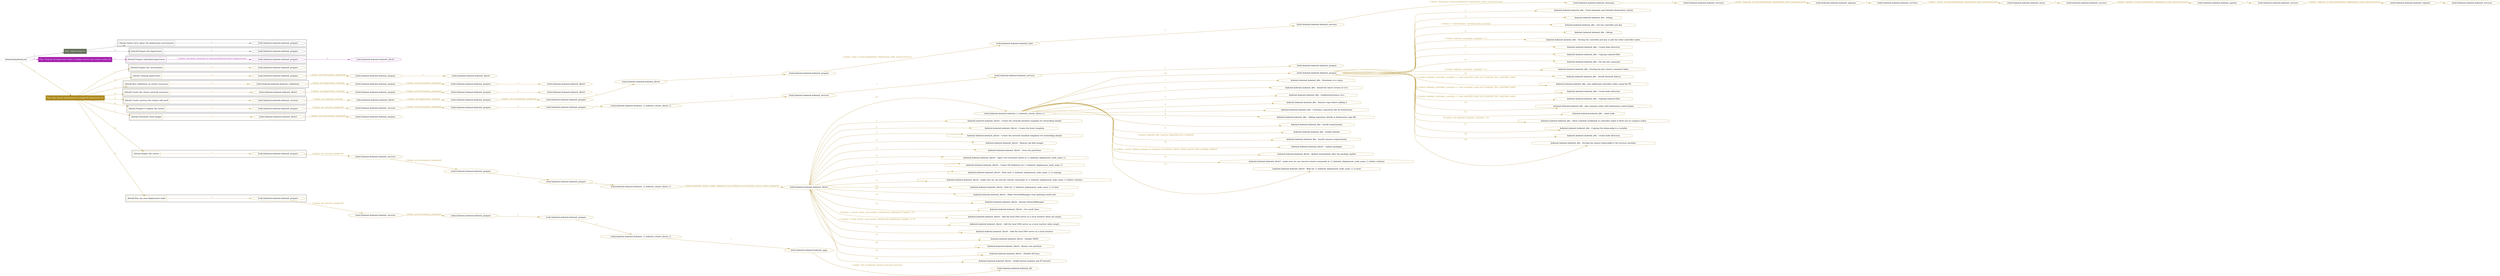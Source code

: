digraph {
	graph [concentrate=true ordering=in rankdir=LR ratio=fill]
	edge [esep=5 sep=10]
	"kubeinit/playbook.yml" [id=root_node style=dotted]
	play_1bf02cec [label="Play: Initial setup (1)" color="#66715b" fontcolor="#ffffff" id=play_1bf02cec shape=box style=filled tooltip=localhost]
	"kubeinit/playbook.yml" -> play_1bf02cec [label="1 " color="#66715b" fontcolor="#66715b" id=edge_bc95f8bb labeltooltip="1 " tooltip="1 "]
	subgraph "kubeinit.kubeinit.kubeinit_prepare" {
		role_f66e0dec [label="[role] kubeinit.kubeinit.kubeinit_prepare" color="#66715b" id=role_f66e0dec tooltip="kubeinit.kubeinit.kubeinit_prepare"]
	}
	subgraph "kubeinit.kubeinit.kubeinit_prepare" {
		role_cd7c2fcb [label="[role] kubeinit.kubeinit.kubeinit_prepare" color="#66715b" id=role_cd7c2fcb tooltip="kubeinit.kubeinit.kubeinit_prepare"]
	}
	subgraph "Play: Initial setup (1)" {
		play_1bf02cec -> block_e4db0cc1 [label=1 color="#66715b" fontcolor="#66715b" id=edge_c48073d1 labeltooltip=1 tooltip=1]
		subgraph cluster_block_e4db0cc1 {
			block_e4db0cc1 [label="[block] Gather facts about the deployment environment" color="#66715b" id=block_e4db0cc1 labeltooltip="Gather facts about the deployment environment" shape=box tooltip="Gather facts about the deployment environment"]
			block_e4db0cc1 -> role_f66e0dec [label="1 " color="#66715b" fontcolor="#66715b" id=edge_8d017083 labeltooltip="1 " tooltip="1 "]
		}
		play_1bf02cec -> block_a820fd70 [label=2 color="#66715b" fontcolor="#66715b" id=edge_40d25332 labeltooltip=2 tooltip=2]
		subgraph cluster_block_a820fd70 {
			block_a820fd70 [label="[block] Prepare the hypervisors" color="#66715b" id=block_a820fd70 labeltooltip="Prepare the hypervisors" shape=box tooltip="Prepare the hypervisors"]
			block_a820fd70 -> role_cd7c2fcb [label="1 " color="#66715b" fontcolor="#66715b" id=edge_92cb1d9e labeltooltip="1 " tooltip="1 "]
		}
	}
	play_3d5fa508 [label="Play: Prepare all hypervisor hosts to deploy service and cluster nodes (0)" color="#a51fad" fontcolor="#ffffff" id=play_3d5fa508 shape=box style=filled tooltip="Play: Prepare all hypervisor hosts to deploy service and cluster nodes (0)"]
	"kubeinit/playbook.yml" -> play_3d5fa508 [label="2 " color="#a51fad" fontcolor="#a51fad" id=edge_e8ed6e99 labeltooltip="2 " tooltip="2 "]
	subgraph "kubeinit.kubeinit.kubeinit_libvirt" {
		role_08258297 [label="[role] kubeinit.kubeinit.kubeinit_libvirt" color="#a51fad" id=role_08258297 tooltip="kubeinit.kubeinit.kubeinit_libvirt"]
	}
	subgraph "kubeinit.kubeinit.kubeinit_prepare" {
		role_39f311c4 [label="[role] kubeinit.kubeinit.kubeinit_prepare" color="#a51fad" id=role_39f311c4 tooltip="kubeinit.kubeinit.kubeinit_prepare"]
		role_39f311c4 -> role_08258297 [label="1 " color="#a51fad" fontcolor="#a51fad" id=edge_8a2c52a0 labeltooltip="1 " tooltip="1 "]
	}
	subgraph "Play: Prepare all hypervisor hosts to deploy service and cluster nodes (0)" {
		play_3d5fa508 -> block_720e4447 [label=1 color="#a51fad" fontcolor="#a51fad" id=edge_0b8080f7 labeltooltip=1 tooltip=1]
		subgraph cluster_block_720e4447 {
			block_720e4447 [label="[block] Prepare individual hypervisors" color="#a51fad" id=block_720e4447 labeltooltip="Prepare individual hypervisors" shape=box tooltip="Prepare individual hypervisors"]
			block_720e4447 -> role_39f311c4 [label="1 [when: inventory_hostname in hostvars['kubeinit-facts'].hypervisors]" color="#a51fad" fontcolor="#a51fad" id=edge_8666fb9a labeltooltip="1 [when: inventory_hostname in hostvars['kubeinit-facts'].hypervisors]" tooltip="1 [when: inventory_hostname in hostvars['kubeinit-facts'].hypervisors]"]
		}
	}
	play_38991326 [label="Play: Run cluster deployment on prepared hypervisors (1)" color="#ae8a1e" fontcolor="#ffffff" id=play_38991326 shape=box style=filled tooltip=localhost]
	"kubeinit/playbook.yml" -> play_38991326 [label="3 " color="#ae8a1e" fontcolor="#ae8a1e" id=edge_adad42cb labeltooltip="3 " tooltip="3 "]
	subgraph "kubeinit.kubeinit.kubeinit_prepare" {
		role_bb6fc00e [label="[role] kubeinit.kubeinit.kubeinit_prepare" color="#ae8a1e" id=role_bb6fc00e tooltip="kubeinit.kubeinit.kubeinit_prepare"]
	}
	subgraph "kubeinit.kubeinit.kubeinit_libvirt" {
		role_d7496053 [label="[role] kubeinit.kubeinit.kubeinit_libvirt" color="#ae8a1e" id=role_d7496053 tooltip="kubeinit.kubeinit.kubeinit_libvirt"]
	}
	subgraph "kubeinit.kubeinit.kubeinit_prepare" {
		role_b1862407 [label="[role] kubeinit.kubeinit.kubeinit_prepare" color="#ae8a1e" id=role_b1862407 tooltip="kubeinit.kubeinit.kubeinit_prepare"]
		role_b1862407 -> role_d7496053 [label="1 " color="#ae8a1e" fontcolor="#ae8a1e" id=edge_0cefb742 labeltooltip="1 " tooltip="1 "]
	}
	subgraph "kubeinit.kubeinit.kubeinit_prepare" {
		role_82a0aff6 [label="[role] kubeinit.kubeinit.kubeinit_prepare" color="#ae8a1e" id=role_82a0aff6 tooltip="kubeinit.kubeinit.kubeinit_prepare"]
		role_82a0aff6 -> role_b1862407 [label="1 [when: not environment_prepared]" color="#ae8a1e" fontcolor="#ae8a1e" id=edge_750b63e0 labeltooltip="1 [when: not environment_prepared]" tooltip="1 [when: not environment_prepared]"]
	}
	subgraph "kubeinit.kubeinit.kubeinit_libvirt" {
		role_9f1d3049 [label="[role] kubeinit.kubeinit.kubeinit_libvirt" color="#ae8a1e" id=role_9f1d3049 tooltip="kubeinit.kubeinit.kubeinit_libvirt"]
	}
	subgraph "kubeinit.kubeinit.kubeinit_prepare" {
		role_08de8a2e [label="[role] kubeinit.kubeinit.kubeinit_prepare" color="#ae8a1e" id=role_08de8a2e tooltip="kubeinit.kubeinit.kubeinit_prepare"]
		role_08de8a2e -> role_9f1d3049 [label="1 " color="#ae8a1e" fontcolor="#ae8a1e" id=edge_ac54865d labeltooltip="1 " tooltip="1 "]
	}
	subgraph "kubeinit.kubeinit.kubeinit_prepare" {
		role_f0162cac [label="[role] kubeinit.kubeinit.kubeinit_prepare" color="#ae8a1e" id=role_f0162cac tooltip="kubeinit.kubeinit.kubeinit_prepare"]
		role_f0162cac -> role_08de8a2e [label="1 [when: not environment_prepared]" color="#ae8a1e" fontcolor="#ae8a1e" id=edge_1070740a labeltooltip="1 [when: not environment_prepared]" tooltip="1 [when: not environment_prepared]"]
	}
	subgraph "kubeinit.kubeinit.kubeinit_validations" {
		role_0cfdf060 [label="[role] kubeinit.kubeinit.kubeinit_validations" color="#ae8a1e" id=role_0cfdf060 tooltip="kubeinit.kubeinit.kubeinit_validations"]
		role_0cfdf060 -> role_f0162cac [label="1 [when: not hypervisors_cleaned]" color="#ae8a1e" fontcolor="#ae8a1e" id=edge_5761b610 labeltooltip="1 [when: not hypervisors_cleaned]" tooltip="1 [when: not hypervisors_cleaned]"]
	}
	subgraph "kubeinit.kubeinit.kubeinit_libvirt" {
		role_a9cf4b81 [label="[role] kubeinit.kubeinit.kubeinit_libvirt" color="#ae8a1e" id=role_a9cf4b81 tooltip="kubeinit.kubeinit.kubeinit_libvirt"]
	}
	subgraph "kubeinit.kubeinit.kubeinit_prepare" {
		role_04c41736 [label="[role] kubeinit.kubeinit.kubeinit_prepare" color="#ae8a1e" id=role_04c41736 tooltip="kubeinit.kubeinit.kubeinit_prepare"]
		role_04c41736 -> role_a9cf4b81 [label="1 " color="#ae8a1e" fontcolor="#ae8a1e" id=edge_c27c3557 labeltooltip="1 " tooltip="1 "]
	}
	subgraph "kubeinit.kubeinit.kubeinit_prepare" {
		role_337a3d76 [label="[role] kubeinit.kubeinit.kubeinit_prepare" color="#ae8a1e" id=role_337a3d76 tooltip="kubeinit.kubeinit.kubeinit_prepare"]
		role_337a3d76 -> role_04c41736 [label="1 [when: not environment_prepared]" color="#ae8a1e" fontcolor="#ae8a1e" id=edge_70d78d67 labeltooltip="1 [when: not environment_prepared]" tooltip="1 [when: not environment_prepared]"]
	}
	subgraph "kubeinit.kubeinit.kubeinit_libvirt" {
		role_11e5838d [label="[role] kubeinit.kubeinit.kubeinit_libvirt" color="#ae8a1e" id=role_11e5838d tooltip="kubeinit.kubeinit.kubeinit_libvirt"]
		role_11e5838d -> role_337a3d76 [label="1 [when: not hypervisors_cleaned]" color="#ae8a1e" fontcolor="#ae8a1e" id=edge_d77506db labeltooltip="1 [when: not hypervisors_cleaned]" tooltip="1 [when: not hypervisors_cleaned]"]
	}
	subgraph "kubeinit.kubeinit.kubeinit_services" {
		role_d7323729 [label="[role] kubeinit.kubeinit.kubeinit_services" color="#ae8a1e" id=role_d7323729 tooltip="kubeinit.kubeinit.kubeinit_services"]
	}
	subgraph "kubeinit.kubeinit.kubeinit_registry" {
		role_c00833aa [label="[role] kubeinit.kubeinit.kubeinit_registry" color="#ae8a1e" id=role_c00833aa tooltip="kubeinit.kubeinit.kubeinit_registry"]
		role_c00833aa -> role_d7323729 [label="1 " color="#ae8a1e" fontcolor="#ae8a1e" id=edge_88b67a07 labeltooltip="1 " tooltip="1 "]
	}
	subgraph "kubeinit.kubeinit.kubeinit_services" {
		role_e7d940ef [label="[role] kubeinit.kubeinit.kubeinit_services" color="#ae8a1e" id=role_e7d940ef tooltip="kubeinit.kubeinit.kubeinit_services"]
		role_e7d940ef -> role_c00833aa [label="1 [when: 'registry' in hostvars[kubeinit_deployment_node_name].services]" color="#ae8a1e" fontcolor="#ae8a1e" id=edge_532016c1 labeltooltip="1 [when: 'registry' in hostvars[kubeinit_deployment_node_name].services]" tooltip="1 [when: 'registry' in hostvars[kubeinit_deployment_node_name].services]"]
	}
	subgraph "kubeinit.kubeinit.kubeinit_apache" {
		role_00d7978a [label="[role] kubeinit.kubeinit.kubeinit_apache" color="#ae8a1e" id=role_00d7978a tooltip="kubeinit.kubeinit.kubeinit_apache"]
		role_00d7978a -> role_e7d940ef [label="1 " color="#ae8a1e" fontcolor="#ae8a1e" id=edge_7ad0acff labeltooltip="1 " tooltip="1 "]
	}
	subgraph "kubeinit.kubeinit.kubeinit_services" {
		role_a43d258b [label="[role] kubeinit.kubeinit.kubeinit_services" color="#ae8a1e" id=role_a43d258b tooltip="kubeinit.kubeinit.kubeinit_services"]
		role_a43d258b -> role_00d7978a [label="1 [when: 'apache' in hostvars[kubeinit_deployment_node_name].services]" color="#ae8a1e" fontcolor="#ae8a1e" id=edge_02f5e945 labeltooltip="1 [when: 'apache' in hostvars[kubeinit_deployment_node_name].services]" tooltip="1 [when: 'apache' in hostvars[kubeinit_deployment_node_name].services]"]
	}
	subgraph "kubeinit.kubeinit.kubeinit_nexus" {
		role_87882813 [label="[role] kubeinit.kubeinit.kubeinit_nexus" color="#ae8a1e" id=role_87882813 tooltip="kubeinit.kubeinit.kubeinit_nexus"]
		role_87882813 -> role_a43d258b [label="1 " color="#ae8a1e" fontcolor="#ae8a1e" id=edge_c6278232 labeltooltip="1 " tooltip="1 "]
	}
	subgraph "kubeinit.kubeinit.kubeinit_services" {
		role_3f5271a5 [label="[role] kubeinit.kubeinit.kubeinit_services" color="#ae8a1e" id=role_3f5271a5 tooltip="kubeinit.kubeinit.kubeinit_services"]
		role_3f5271a5 -> role_87882813 [label="1 [when: 'nexus' in hostvars[kubeinit_deployment_node_name].services]" color="#ae8a1e" fontcolor="#ae8a1e" id=edge_1a62b1c6 labeltooltip="1 [when: 'nexus' in hostvars[kubeinit_deployment_node_name].services]" tooltip="1 [when: 'nexus' in hostvars[kubeinit_deployment_node_name].services]"]
	}
	subgraph "kubeinit.kubeinit.kubeinit_haproxy" {
		role_64a39165 [label="[role] kubeinit.kubeinit.kubeinit_haproxy" color="#ae8a1e" id=role_64a39165 tooltip="kubeinit.kubeinit.kubeinit_haproxy"]
		role_64a39165 -> role_3f5271a5 [label="1 " color="#ae8a1e" fontcolor="#ae8a1e" id=edge_f30ef61f labeltooltip="1 " tooltip="1 "]
	}
	subgraph "kubeinit.kubeinit.kubeinit_services" {
		role_d4753961 [label="[role] kubeinit.kubeinit.kubeinit_services" color="#ae8a1e" id=role_d4753961 tooltip="kubeinit.kubeinit.kubeinit_services"]
		role_d4753961 -> role_64a39165 [label="1 [when: 'haproxy' in hostvars[kubeinit_deployment_node_name].services]" color="#ae8a1e" fontcolor="#ae8a1e" id=edge_49399768 labeltooltip="1 [when: 'haproxy' in hostvars[kubeinit_deployment_node_name].services]" tooltip="1 [when: 'haproxy' in hostvars[kubeinit_deployment_node_name].services]"]
	}
	subgraph "kubeinit.kubeinit.kubeinit_dnsmasq" {
		role_16181d90 [label="[role] kubeinit.kubeinit.kubeinit_dnsmasq" color="#ae8a1e" id=role_16181d90 tooltip="kubeinit.kubeinit.kubeinit_dnsmasq"]
		role_16181d90 -> role_d4753961 [label="1 " color="#ae8a1e" fontcolor="#ae8a1e" id=edge_dbd00126 labeltooltip="1 " tooltip="1 "]
	}
	subgraph "kubeinit.kubeinit.kubeinit_services" {
		role_0dd00766 [label="[role] kubeinit.kubeinit.kubeinit_services" color="#ae8a1e" id=role_0dd00766 tooltip="kubeinit.kubeinit.kubeinit_services"]
		role_0dd00766 -> role_16181d90 [label="1 [when: 'dnsmasq' in hostvars[kubeinit_deployment_node_name].services]" color="#ae8a1e" fontcolor="#ae8a1e" id=edge_b10418cc labeltooltip="1 [when: 'dnsmasq' in hostvars[kubeinit_deployment_node_name].services]" tooltip="1 [when: 'dnsmasq' in hostvars[kubeinit_deployment_node_name].services]"]
	}
	subgraph "kubeinit.kubeinit.kubeinit_bind" {
		role_f0d6fdd1 [label="[role] kubeinit.kubeinit.kubeinit_bind" color="#ae8a1e" id=role_f0d6fdd1 tooltip="kubeinit.kubeinit.kubeinit_bind"]
		role_f0d6fdd1 -> role_0dd00766 [label="1 " color="#ae8a1e" fontcolor="#ae8a1e" id=edge_ec510c41 labeltooltip="1 " tooltip="1 "]
	}
	subgraph "kubeinit.kubeinit.kubeinit_prepare" {
		role_fec25620 [label="[role] kubeinit.kubeinit.kubeinit_prepare" color="#ae8a1e" id=role_fec25620 tooltip="kubeinit.kubeinit.kubeinit_prepare"]
		role_fec25620 -> role_f0d6fdd1 [label="1 [when: 'bind' in hostvars[kubeinit_deployment_node_name].services]" color="#ae8a1e" fontcolor="#ae8a1e" id=edge_02b3a943 labeltooltip="1 [when: 'bind' in hostvars[kubeinit_deployment_node_name].services]" tooltip="1 [when: 'bind' in hostvars[kubeinit_deployment_node_name].services]"]
	}
	subgraph "kubeinit.kubeinit.kubeinit_libvirt" {
		role_a30bae43 [label="[role] kubeinit.kubeinit.kubeinit_libvirt" color="#ae8a1e" id=role_a30bae43 tooltip="kubeinit.kubeinit.kubeinit_libvirt"]
		role_a30bae43 -> role_fec25620 [label="1 " color="#ae8a1e" fontcolor="#ae8a1e" id=edge_cd5c9ab0 labeltooltip="1 " tooltip="1 "]
	}
	subgraph "kubeinit.kubeinit.kubeinit_prepare" {
		role_670aa511 [label="[role] kubeinit.kubeinit.kubeinit_prepare" color="#ae8a1e" id=role_670aa511 tooltip="kubeinit.kubeinit.kubeinit_prepare"]
		role_670aa511 -> role_a30bae43 [label="1 " color="#ae8a1e" fontcolor="#ae8a1e" id=edge_ff8b1ab6 labeltooltip="1 " tooltip="1 "]
	}
	subgraph "kubeinit.kubeinit.kubeinit_prepare" {
		role_65b83379 [label="[role] kubeinit.kubeinit.kubeinit_prepare" color="#ae8a1e" id=role_65b83379 tooltip="kubeinit.kubeinit.kubeinit_prepare"]
		role_65b83379 -> role_670aa511 [label="1 [when: not environment_prepared]" color="#ae8a1e" fontcolor="#ae8a1e" id=edge_d8579def labeltooltip="1 [when: not environment_prepared]" tooltip="1 [when: not environment_prepared]"]
	}
	subgraph "kubeinit.kubeinit.kubeinit_libvirt" {
		role_62edc16d [label="[role] kubeinit.kubeinit.kubeinit_libvirt" color="#ae8a1e" id=role_62edc16d tooltip="kubeinit.kubeinit.kubeinit_libvirt"]
		role_62edc16d -> role_65b83379 [label="1 [when: not hypervisors_cleaned]" color="#ae8a1e" fontcolor="#ae8a1e" id=edge_a053c63d labeltooltip="1 [when: not hypervisors_cleaned]" tooltip="1 [when: not hypervisors_cleaned]"]
	}
	subgraph "kubeinit.kubeinit.kubeinit_services" {
		role_8e4195ab [label="[role] kubeinit.kubeinit.kubeinit_services" color="#ae8a1e" id=role_8e4195ab tooltip="kubeinit.kubeinit.kubeinit_services"]
		role_8e4195ab -> role_62edc16d [label="1 [when: not network_created]" color="#ae8a1e" fontcolor="#ae8a1e" id=edge_ad03c95f labeltooltip="1 [when: not network_created]" tooltip="1 [when: not network_created]"]
	}
	subgraph "kubeinit.kubeinit.kubeinit_prepare" {
		role_2984991e [label="[role] kubeinit.kubeinit.kubeinit_prepare" color="#ae8a1e" id=role_2984991e tooltip="kubeinit.kubeinit.kubeinit_prepare"]
	}
	subgraph "kubeinit.kubeinit.kubeinit_services" {
		role_f943877f [label="[role] kubeinit.kubeinit.kubeinit_services" color="#ae8a1e" id=role_f943877f tooltip="kubeinit.kubeinit.kubeinit_services"]
		role_f943877f -> role_2984991e [label="1 " color="#ae8a1e" fontcolor="#ae8a1e" id=edge_f0585160 labeltooltip="1 " tooltip="1 "]
	}
	subgraph "kubeinit.kubeinit.kubeinit_services" {
		role_adeec776 [label="[role] kubeinit.kubeinit.kubeinit_services" color="#ae8a1e" id=role_adeec776 tooltip="kubeinit.kubeinit.kubeinit_services"]
		role_adeec776 -> role_f943877f [label="1 " color="#ae8a1e" fontcolor="#ae8a1e" id=edge_4c7c9c43 labeltooltip="1 " tooltip="1 "]
	}
	subgraph "kubeinit.kubeinit.kubeinit_{{ kubeinit_cluster_distro }}" {
		role_1a9d6f3f [label="[role] kubeinit.kubeinit.kubeinit_{{ kubeinit_cluster_distro }}" color="#ae8a1e" id=role_1a9d6f3f tooltip="kubeinit.kubeinit.kubeinit_{{ kubeinit_cluster_distro }}"]
		role_1a9d6f3f -> role_adeec776 [label="1 " color="#ae8a1e" fontcolor="#ae8a1e" id=edge_ce2c7add labeltooltip="1 " tooltip="1 "]
	}
	subgraph "kubeinit.kubeinit.kubeinit_prepare" {
		role_b35fd1c9 [label="[role] kubeinit.kubeinit.kubeinit_prepare" color="#ae8a1e" id=role_b35fd1c9 tooltip="kubeinit.kubeinit.kubeinit_prepare"]
		role_b35fd1c9 -> role_1a9d6f3f [label="1 " color="#ae8a1e" fontcolor="#ae8a1e" id=edge_6402ebb7 labeltooltip="1 " tooltip="1 "]
	}
	subgraph "kubeinit.kubeinit.kubeinit_prepare" {
		role_f185f461 [label="[role] kubeinit.kubeinit.kubeinit_prepare" color="#ae8a1e" id=role_f185f461 tooltip="kubeinit.kubeinit.kubeinit_prepare"]
		role_f185f461 -> role_b35fd1c9 [label="1 " color="#ae8a1e" fontcolor="#ae8a1e" id=edge_bc846b59 labeltooltip="1 " tooltip="1 "]
	}
	subgraph "kubeinit.kubeinit.kubeinit_services" {
		role_c0eb9326 [label="[role] kubeinit.kubeinit.kubeinit_services" color="#ae8a1e" id=role_c0eb9326 tooltip="kubeinit.kubeinit.kubeinit_services"]
		role_c0eb9326 -> role_f185f461 [label="1 [when: not environment_prepared]" color="#ae8a1e" fontcolor="#ae8a1e" id=edge_c847c240 labeltooltip="1 [when: not environment_prepared]" tooltip="1 [when: not environment_prepared]"]
	}
	subgraph "kubeinit.kubeinit.kubeinit_prepare" {
		role_ed17e459 [label="[role] kubeinit.kubeinit.kubeinit_prepare" color="#ae8a1e" id=role_ed17e459 tooltip="kubeinit.kubeinit.kubeinit_prepare"]
		role_ed17e459 -> role_c0eb9326 [label="1 [when: not services_prepared]" color="#ae8a1e" fontcolor="#ae8a1e" id=edge_1e261032 labeltooltip="1 [when: not services_prepared]" tooltip="1 [when: not services_prepared]"]
	}
	subgraph "kubeinit.kubeinit.kubeinit_prepare" {
		role_3d95b844 [label="[role] kubeinit.kubeinit.kubeinit_prepare" color="#ae8a1e" id=role_3d95b844 tooltip="kubeinit.kubeinit.kubeinit_prepare"]
	}
	subgraph "kubeinit.kubeinit.kubeinit_libvirt" {
		role_bc558ea0 [label="[role] kubeinit.kubeinit.kubeinit_libvirt" color="#ae8a1e" id=role_bc558ea0 tooltip="kubeinit.kubeinit.kubeinit_libvirt"]
		role_bc558ea0 -> role_3d95b844 [label="1 [when: not environment_prepared]" color="#ae8a1e" fontcolor="#ae8a1e" id=edge_45565ef3 labeltooltip="1 [when: not environment_prepared]" tooltip="1 [when: not environment_prepared]"]
	}
	subgraph "kubeinit.kubeinit.kubeinit_prepare" {
		role_d5907b37 [label="[role] kubeinit.kubeinit.kubeinit_prepare" color="#ae8a1e" id=role_d5907b37 tooltip="kubeinit.kubeinit.kubeinit_prepare"]
		task_1b0b5ee9 [label="kubeinit.kubeinit.kubeinit_k8s : Clean kubeadm and initialize Kubernetes cluster" color="#ae8a1e" id=task_1b0b5ee9 shape=octagon tooltip="kubeinit.kubeinit.kubeinit_k8s : Clean kubeadm and initialize Kubernetes cluster"]
		role_d5907b37 -> task_1b0b5ee9 [label="1 " color="#ae8a1e" fontcolor="#ae8a1e" id=edge_910f0bb5 labeltooltip="1 " tooltip="1 "]
		task_730b61b4 [label="kubeinit.kubeinit.kubeinit_k8s : Debug" color="#ae8a1e" id=task_730b61b4 shape=octagon tooltip="kubeinit.kubeinit.kubeinit_k8s : Debug"]
		role_d5907b37 -> task_730b61b4 [label="2 " color="#ae8a1e" fontcolor="#ae8a1e" id=edge_dd28f029 labeltooltip="2 " tooltip="2 "]
		task_a52c142f [label="kubeinit.kubeinit.kubeinit_k8s : Get the controller join key" color="#ae8a1e" id=task_a52c142f shape=octagon tooltip="kubeinit.kubeinit.kubeinit_k8s : Get the controller join key"]
		role_d5907b37 -> task_a52c142f [label="3 [when: ('--control-plane --certificate-key' in item)]" color="#ae8a1e" fontcolor="#ae8a1e" id=edge_6e99636a labeltooltip="3 [when: ('--control-plane --certificate-key' in item)]" tooltip="3 [when: ('--control-plane --certificate-key' in item)]"]
		task_efb9be94 [label="kubeinit.kubeinit.kubeinit_k8s : Debug" color="#ae8a1e" id=task_efb9be94 shape=octagon tooltip="kubeinit.kubeinit.kubeinit_k8s : Debug"]
		role_d5907b37 -> task_efb9be94 [label="4 " color="#ae8a1e" fontcolor="#ae8a1e" id=edge_70806bc8 labeltooltip="4 " tooltip="4 "]
		task_e7c44ce6 [label="kubeinit.kubeinit.kubeinit_k8s : Storing the controller join key to add the other controller nodes." color="#ae8a1e" id=task_e7c44ce6 shape=octagon tooltip="kubeinit.kubeinit.kubeinit_k8s : Storing the controller join key to add the other controller nodes."]
		role_d5907b37 -> task_e7c44ce6 [label="5 [when: kubeinit_controller_count|int > 1]" color="#ae8a1e" fontcolor="#ae8a1e" id=edge_5dba01e9 labeltooltip="5 [when: kubeinit_controller_count|int > 1]" tooltip="5 [when: kubeinit_controller_count|int > 1]"]
		task_bfac67e2 [label="kubeinit.kubeinit.kubeinit_k8s : Create kube directory" color="#ae8a1e" id=task_bfac67e2 shape=octagon tooltip="kubeinit.kubeinit.kubeinit_k8s : Create kube directory"]
		role_d5907b37 -> task_bfac67e2 [label="6 " color="#ae8a1e" fontcolor="#ae8a1e" id=edge_32b6b8f4 labeltooltip="6 " tooltip="6 "]
		task_2da7b87d [label="kubeinit.kubeinit.kubeinit_k8s : Copying required files" color="#ae8a1e" id=task_2da7b87d shape=octagon tooltip="kubeinit.kubeinit.kubeinit_k8s : Copying required files"]
		role_d5907b37 -> task_2da7b87d [label="7 " color="#ae8a1e" fontcolor="#ae8a1e" id=edge_4554ad60 labeltooltip="7 " tooltip="7 "]
		task_b43dc23a [label="kubeinit.kubeinit.kubeinit_k8s : Get the join command" color="#ae8a1e" id=task_b43dc23a shape=octagon tooltip="kubeinit.kubeinit.kubeinit_k8s : Get the join command"]
		role_d5907b37 -> task_b43dc23a [label="8 " color="#ae8a1e" fontcolor="#ae8a1e" id=edge_d717ba41 labeltooltip="8 " tooltip="8 "]
		task_adfb4a5c [label="kubeinit.kubeinit.kubeinit_k8s : Storing the join cluster command token." color="#ae8a1e" id=task_adfb4a5c shape=octagon tooltip="kubeinit.kubeinit.kubeinit_k8s : Storing the join cluster command token."]
		role_d5907b37 -> task_adfb4a5c [label="9 [when: kubeinit_controller_count|int > 1]" color="#ae8a1e" fontcolor="#ae8a1e" id=edge_121b1bd2 labeltooltip="9 [when: kubeinit_controller_count|int > 1]" tooltip="9 [when: kubeinit_controller_count|int > 1]"]
		task_74c7ca7a [label="kubeinit.kubeinit.kubeinit_k8s : Install Network Add-on" color="#ae8a1e" id=task_74c7ca7a shape=octagon tooltip="kubeinit.kubeinit.kubeinit_k8s : Install Network Add-on"]
		role_d5907b37 -> task_74c7ca7a [label="10 " color="#ae8a1e" fontcolor="#ae8a1e" id=edge_a2a5b26a labeltooltip="10 " tooltip="10 "]
		task_b27bf9cb [label="kubeinit.kubeinit.kubeinit_k8s : Join additional controller nodes using the PK" color="#ae8a1e" id=task_b27bf9cb shape=octagon tooltip="kubeinit.kubeinit.kubeinit_k8s : Join additional controller nodes using the PK"]
		role_d5907b37 -> task_b27bf9cb [label="11 [when: kubeinit_controller_count|int > 1 and controller_node not in kubeinit_first_controller_node]" color="#ae8a1e" fontcolor="#ae8a1e" id=edge_21d5e7b6 labeltooltip="11 [when: kubeinit_controller_count|int > 1 and controller_node not in kubeinit_first_controller_node]" tooltip="11 [when: kubeinit_controller_count|int > 1 and controller_node not in kubeinit_first_controller_node]"]
		task_55a1b918 [label="kubeinit.kubeinit.kubeinit_k8s : Create kube directory" color="#ae8a1e" id=task_55a1b918 shape=octagon tooltip="kubeinit.kubeinit.kubeinit_k8s : Create kube directory"]
		role_d5907b37 -> task_55a1b918 [label="12 [when: kubeinit_controller_count|int > 1 and controller_node not in kubeinit_first_controller_node]" color="#ae8a1e" fontcolor="#ae8a1e" id=edge_fb3aae70 labeltooltip="12 [when: kubeinit_controller_count|int > 1 and controller_node not in kubeinit_first_controller_node]" tooltip="12 [when: kubeinit_controller_count|int > 1 and controller_node not in kubeinit_first_controller_node]"]
		task_3522174a [label="kubeinit.kubeinit.kubeinit_k8s : Copying required files" color="#ae8a1e" id=task_3522174a shape=octagon tooltip="kubeinit.kubeinit.kubeinit_k8s : Copying required files"]
		role_d5907b37 -> task_3522174a [label="13 [when: kubeinit_controller_count|int > 1 and controller_node not in kubeinit_first_controller_node]" color="#ae8a1e" fontcolor="#ae8a1e" id=edge_0b488540 labeltooltip="13 [when: kubeinit_controller_count|int > 1 and controller_node not in kubeinit_first_controller_node]" tooltip="13 [when: kubeinit_controller_count|int > 1 and controller_node not in kubeinit_first_controller_node]"]
		task_446361de [label="kubeinit.kubeinit.kubeinit_k8s : Join compute nodes with kubernetes control plane" color="#ae8a1e" id=task_446361de shape=octagon tooltip="kubeinit.kubeinit.kubeinit_k8s : Join compute nodes with kubernetes control plane"]
		role_d5907b37 -> task_446361de [label="14 " color="#ae8a1e" fontcolor="#ae8a1e" id=edge_1b098ca8 labeltooltip="14 " tooltip="14 "]
		task_fd1c06af [label="kubeinit.kubeinit.kubeinit_k8s : Label node" color="#ae8a1e" id=task_fd1c06af shape=octagon tooltip="kubeinit.kubeinit.kubeinit_k8s : Label node"]
		role_d5907b37 -> task_fd1c06af [label="15 " color="#ae8a1e" fontcolor="#ae8a1e" id=edge_ef82cd7f labeltooltip="15 " tooltip="15 "]
		task_704ad6cb [label="kubeinit.kubeinit.kubeinit_k8s : Allow schedule workloads in controller nodes if there are no compute nodes" color="#ae8a1e" id=task_704ad6cb shape=octagon tooltip="kubeinit.kubeinit.kubeinit_k8s : Allow schedule workloads in controller nodes if there are no compute nodes"]
		role_d5907b37 -> task_704ad6cb [label="16 [when: not kubeinit_compute_count|int > 0]" color="#ae8a1e" fontcolor="#ae8a1e" id=edge_51b45903 labeltooltip="16 [when: not kubeinit_compute_count|int > 0]" tooltip="16 [when: not kubeinit_compute_count|int > 0]"]
		task_d6d8b5e3 [label="kubeinit.kubeinit.kubeinit_k8s : Copying the kubeconfig to a variable" color="#ae8a1e" id=task_d6d8b5e3 shape=octagon tooltip="kubeinit.kubeinit.kubeinit_k8s : Copying the kubeconfig to a variable"]
		role_d5907b37 -> task_d6d8b5e3 [label="17 " color="#ae8a1e" fontcolor="#ae8a1e" id=edge_b8b3393c labeltooltip="17 " tooltip="17 "]
		task_f8e98960 [label="kubeinit.kubeinit.kubeinit_k8s : Create kube directory" color="#ae8a1e" id=task_f8e98960 shape=octagon tooltip="kubeinit.kubeinit.kubeinit_k8s : Create kube directory"]
		role_d5907b37 -> task_f8e98960 [label="18 " color="#ae8a1e" fontcolor="#ae8a1e" id=edge_8cfcdb43 labeltooltip="18 " tooltip="18 "]
		task_f5729f11 [label="kubeinit.kubeinit.kubeinit_k8s : Storing the master kubeconfig to the services machine." color="#ae8a1e" id=task_f5729f11 shape=octagon tooltip="kubeinit.kubeinit.kubeinit_k8s : Storing the master kubeconfig to the services machine."]
		role_d5907b37 -> task_f5729f11 [label="19 " color="#ae8a1e" fontcolor="#ae8a1e" id=edge_4e4f1c72 labeltooltip="19 " tooltip="19 "]
	}
	subgraph "kubeinit.kubeinit.kubeinit_{{ kubeinit_cluster_distro }}" {
		role_116d5644 [label="[role] kubeinit.kubeinit.kubeinit_{{ kubeinit_cluster_distro }}" color="#ae8a1e" id=role_116d5644 tooltip="kubeinit.kubeinit.kubeinit_{{ kubeinit_cluster_distro }}"]
		task_cf440b18 [label="kubeinit.kubeinit.kubeinit_k8s : Download cri-o repos" color="#ae8a1e" id=task_cf440b18 shape=octagon tooltip="kubeinit.kubeinit.kubeinit_k8s : Download cri-o repos"]
		role_116d5644 -> task_cf440b18 [label="1 " color="#ae8a1e" fontcolor="#ae8a1e" id=edge_94e25ce5 labeltooltip="1 " tooltip="1 "]
		task_60a62340 [label="kubeinit.kubeinit.kubeinit_k8s : Install the latest version of cri-o" color="#ae8a1e" id=task_60a62340 shape=octagon tooltip="kubeinit.kubeinit.kubeinit_k8s : Install the latest version of cri-o"]
		role_116d5644 -> task_60a62340 [label="2 " color="#ae8a1e" fontcolor="#ae8a1e" id=edge_12a4f8c7 labeltooltip="2 " tooltip="2 "]
		task_a55d9425 [label="kubeinit.kubeinit.kubeinit_k8s : Enable/start/status cri-o" color="#ae8a1e" id=task_a55d9425 shape=octagon tooltip="kubeinit.kubeinit.kubeinit_k8s : Enable/start/status cri-o"]
		role_116d5644 -> task_a55d9425 [label="3 " color="#ae8a1e" fontcolor="#ae8a1e" id=edge_975a64ee labeltooltip="3 " tooltip="3 "]
		task_8f256f4a [label="kubeinit.kubeinit.kubeinit_k8s : Remove repo before adding it" color="#ae8a1e" id=task_8f256f4a shape=octagon tooltip="kubeinit.kubeinit.kubeinit_k8s : Remove repo before adding it"]
		role_116d5644 -> task_8f256f4a [label="4 " color="#ae8a1e" fontcolor="#ae8a1e" id=edge_907b9386 labeltooltip="4 " tooltip="4 "]
		task_62478219 [label="kubeinit.kubeinit.kubeinit_k8s : Creating a repository file for Kubernetes" color="#ae8a1e" id=task_62478219 shape=octagon tooltip="kubeinit.kubeinit.kubeinit_k8s : Creating a repository file for Kubernetes"]
		role_116d5644 -> task_62478219 [label="5 " color="#ae8a1e" fontcolor="#ae8a1e" id=edge_58493d8f labeltooltip="5 " tooltip="5 "]
		task_da160911 [label="kubeinit.kubeinit.kubeinit_k8s : Adding repository details in Kubernetes repo file." color="#ae8a1e" id=task_da160911 shape=octagon tooltip="kubeinit.kubeinit.kubeinit_k8s : Adding repository details in Kubernetes repo file."]
		role_116d5644 -> task_da160911 [label="6 " color="#ae8a1e" fontcolor="#ae8a1e" id=edge_853b269d labeltooltip="6 " tooltip="6 "]
		task_7b371e7f [label="kubeinit.kubeinit.kubeinit_k8s : Install requirements" color="#ae8a1e" id=task_7b371e7f shape=octagon tooltip="kubeinit.kubeinit.kubeinit_k8s : Install requirements"]
		role_116d5644 -> task_7b371e7f [label="7 " color="#ae8a1e" fontcolor="#ae8a1e" id=edge_4f7d61d5 labeltooltip="7 " tooltip="7 "]
		task_4e0fce24 [label="kubeinit.kubeinit.kubeinit_k8s : Enable kubelet" color="#ae8a1e" id=task_4e0fce24 shape=octagon tooltip="kubeinit.kubeinit.kubeinit_k8s : Enable kubelet"]
		role_116d5644 -> task_4e0fce24 [label="8 " color="#ae8a1e" fontcolor="#ae8a1e" id=edge_27067c88 labeltooltip="8 " tooltip="8 "]
		task_c3c56a0a [label="kubeinit.kubeinit.kubeinit_k8s : Install common requirements" color="#ae8a1e" id=task_c3c56a0a shape=octagon tooltip="kubeinit.kubeinit.kubeinit_k8s : Install common requirements"]
		role_116d5644 -> task_c3c56a0a [label="9 [when: kubeinit_k8s_common_dependencies is defined]" color="#ae8a1e" fontcolor="#ae8a1e" id=edge_5a4b3e85 labeltooltip="9 [when: kubeinit_k8s_common_dependencies is defined]" tooltip="9 [when: kubeinit_k8s_common_dependencies is defined]"]
		task_2b67b5b9 [label="kubeinit.kubeinit.kubeinit_libvirt : Update packages" color="#ae8a1e" id=task_2b67b5b9 shape=octagon tooltip="kubeinit.kubeinit.kubeinit_libvirt : Update packages"]
		role_116d5644 -> task_2b67b5b9 [label="10 " color="#ae8a1e" fontcolor="#ae8a1e" id=edge_ed91333d labeltooltip="10 " tooltip="10 "]
		task_ac2950b5 [label="kubeinit.kubeinit.kubeinit_libvirt : Reboot immediately after the package update" color="#ae8a1e" id=task_ac2950b5 shape=octagon tooltip="kubeinit.kubeinit.kubeinit_libvirt : Reboot immediately after the package update"]
		role_116d5644 -> task_ac2950b5 [label="11 [when: _result_update_packages is changed and kubeinit_libvirt_reboot_guests_after_package_update]" color="#ae8a1e" fontcolor="#ae8a1e" id=edge_55851ab0 labeltooltip="11 [when: _result_update_packages is changed and kubeinit_libvirt_reboot_guests_after_package_update]" tooltip="11 [when: _result_update_packages is changed and kubeinit_libvirt_reboot_guests_after_package_update]"]
		task_0fa8d012 [label="kubeinit.kubeinit.kubeinit_libvirt : make sure we can execute remote commands in {{ kubeinit_deployment_node_name }} before continue" color="#ae8a1e" id=task_0fa8d012 shape=octagon tooltip="kubeinit.kubeinit.kubeinit_libvirt : make sure we can execute remote commands in {{ kubeinit_deployment_node_name }} before continue"]
		role_116d5644 -> task_0fa8d012 [label="12 " color="#ae8a1e" fontcolor="#ae8a1e" id=edge_e3a52757 labeltooltip="12 " tooltip="12 "]
		task_9fb924f5 [label="kubeinit.kubeinit.kubeinit_libvirt : Wait for {{ kubeinit_deployment_node_name }} to boot" color="#ae8a1e" id=task_9fb924f5 shape=octagon tooltip="kubeinit.kubeinit.kubeinit_libvirt : Wait for {{ kubeinit_deployment_node_name }} to boot"]
		role_116d5644 -> task_9fb924f5 [label="13 " color="#ae8a1e" fontcolor="#ae8a1e" id=edge_30577b5a labeltooltip="13 " tooltip="13 "]
		role_116d5644 -> role_d5907b37 [label="14 " color="#ae8a1e" fontcolor="#ae8a1e" id=edge_bdf6cfbc labeltooltip="14 " tooltip="14 "]
	}
	subgraph "kubeinit.kubeinit.kubeinit_libvirt" {
		role_2b17c836 [label="[role] kubeinit.kubeinit.kubeinit_libvirt" color="#ae8a1e" id=role_2b17c836 tooltip="kubeinit.kubeinit.kubeinit_libvirt"]
		task_fc6a1029 [label="kubeinit.kubeinit.kubeinit_libvirt : Create the network interface template for networking details" color="#ae8a1e" id=task_fc6a1029 shape=octagon tooltip="kubeinit.kubeinit.kubeinit_libvirt : Create the network interface template for networking details"]
		role_2b17c836 -> task_fc6a1029 [label="1 " color="#ae8a1e" fontcolor="#ae8a1e" id=edge_fed51326 labeltooltip="1 " tooltip="1 "]
		task_462646a6 [label="kubeinit.kubeinit.kubeinit_libvirt : Create the hosts template" color="#ae8a1e" id=task_462646a6 shape=octagon tooltip="kubeinit.kubeinit.kubeinit_libvirt : Create the hosts template"]
		role_2b17c836 -> task_462646a6 [label="2 " color="#ae8a1e" fontcolor="#ae8a1e" id=edge_e2a15431 labeltooltip="2 " tooltip="2 "]
		task_8b374847 [label="kubeinit.kubeinit.kubeinit_libvirt : Create the network cloudinit templates for networking details" color="#ae8a1e" id=task_8b374847 shape=octagon tooltip="kubeinit.kubeinit.kubeinit_libvirt : Create the network cloudinit templates for networking details"]
		role_2b17c836 -> task_8b374847 [label="3 " color="#ae8a1e" fontcolor="#ae8a1e" id=edge_8c3bbfbf labeltooltip="3 " tooltip="3 "]
		task_7f88e8ff [label="kubeinit.kubeinit.kubeinit_libvirt : Remove old disk images" color="#ae8a1e" id=task_7f88e8ff shape=octagon tooltip="kubeinit.kubeinit.kubeinit_libvirt : Remove old disk images"]
		role_2b17c836 -> task_7f88e8ff [label="4 " color="#ae8a1e" fontcolor="#ae8a1e" id=edge_f08996a8 labeltooltip="4 " tooltip="4 "]
		task_80233b59 [label="kubeinit.kubeinit.kubeinit_libvirt : Grow the partitions" color="#ae8a1e" id=task_80233b59 shape=octagon tooltip="kubeinit.kubeinit.kubeinit_libvirt : Grow the partitions"]
		role_2b17c836 -> task_80233b59 [label="5 " color="#ae8a1e" fontcolor="#ae8a1e" id=edge_72f076ba labeltooltip="5 " tooltip="5 "]
		task_99f20bf4 [label="kubeinit.kubeinit.kubeinit_libvirt : Inject virt-customize assets in {{ kubeinit_deployment_node_name }}" color="#ae8a1e" id=task_99f20bf4 shape=octagon tooltip="kubeinit.kubeinit.kubeinit_libvirt : Inject virt-customize assets in {{ kubeinit_deployment_node_name }}"]
		role_2b17c836 -> task_99f20bf4 [label="6 " color="#ae8a1e" fontcolor="#ae8a1e" id=edge_ce4d9888 labeltooltip="6 " tooltip="6 "]
		task_d1772875 [label="kubeinit.kubeinit.kubeinit_libvirt : Create VM definition for {{ kubeinit_deployment_node_name }}" color="#ae8a1e" id=task_d1772875 shape=octagon tooltip="kubeinit.kubeinit.kubeinit_libvirt : Create VM definition for {{ kubeinit_deployment_node_name }}"]
		role_2b17c836 -> task_d1772875 [label="7 " color="#ae8a1e" fontcolor="#ae8a1e" id=edge_1fc07536 labeltooltip="7 " tooltip="7 "]
		task_2beb15f8 [label="kubeinit.kubeinit.kubeinit_libvirt : Wait until {{ kubeinit_deployment_node_name }} is running" color="#ae8a1e" id=task_2beb15f8 shape=octagon tooltip="kubeinit.kubeinit.kubeinit_libvirt : Wait until {{ kubeinit_deployment_node_name }} is running"]
		role_2b17c836 -> task_2beb15f8 [label="8 " color="#ae8a1e" fontcolor="#ae8a1e" id=edge_4d6837c8 labeltooltip="8 " tooltip="8 "]
		task_7bcce3d1 [label="kubeinit.kubeinit.kubeinit_libvirt : make sure we can execute remote commands in {{ kubeinit_deployment_node_name }} before continue" color="#ae8a1e" id=task_7bcce3d1 shape=octagon tooltip="kubeinit.kubeinit.kubeinit_libvirt : make sure we can execute remote commands in {{ kubeinit_deployment_node_name }} before continue"]
		role_2b17c836 -> task_7bcce3d1 [label="9 " color="#ae8a1e" fontcolor="#ae8a1e" id=edge_f449861d labeltooltip="9 " tooltip="9 "]
		task_20188380 [label="kubeinit.kubeinit.kubeinit_libvirt : Wait for {{ kubeinit_deployment_node_name }} to boot" color="#ae8a1e" id=task_20188380 shape=octagon tooltip="kubeinit.kubeinit.kubeinit_libvirt : Wait for {{ kubeinit_deployment_node_name }} to boot"]
		role_2b17c836 -> task_20188380 [label="10 " color="#ae8a1e" fontcolor="#ae8a1e" id=edge_bd4e3d04 labeltooltip="10 " tooltip="10 "]
		task_1888e566 [label="kubeinit.kubeinit.kubeinit_libvirt : Make NetworkManager stop updating resolv.conf" color="#ae8a1e" id=task_1888e566 shape=octagon tooltip="kubeinit.kubeinit.kubeinit_libvirt : Make NetworkManager stop updating resolv.conf"]
		role_2b17c836 -> task_1888e566 [label="11 " color="#ae8a1e" fontcolor="#ae8a1e" id=edge_134a9d82 labeltooltip="11 " tooltip="11 "]
		task_644339c8 [label="kubeinit.kubeinit.kubeinit_libvirt : Restart NetworkManager" color="#ae8a1e" id=task_644339c8 shape=octagon tooltip="kubeinit.kubeinit.kubeinit_libvirt : Restart NetworkManager"]
		role_2b17c836 -> task_644339c8 [label="12 " color="#ae8a1e" fontcolor="#ae8a1e" id=edge_8b07479c labeltooltip="12 " tooltip="12 "]
		task_49769a43 [label="kubeinit.kubeinit.kubeinit_libvirt : Get resolv lines" color="#ae8a1e" id=task_49769a43 shape=octagon tooltip="kubeinit.kubeinit.kubeinit_libvirt : Get resolv lines"]
		role_2b17c836 -> task_49769a43 [label="13 " color="#ae8a1e" fontcolor="#ae8a1e" id=edge_9c128b04 labeltooltip="13 " tooltip="13 "]
		task_64af64ac [label="kubeinit.kubeinit.kubeinit_libvirt : Add the local DNS server as a local resolver when not empty" color="#ae8a1e" id=task_64af64ac shape=octagon tooltip="kubeinit.kubeinit.kubeinit_libvirt : Add the local DNS server as a local resolver when not empty"]
		role_2b17c836 -> task_64af64ac [label="14 [when: (_result_resolv_conf.content | b64decode).splitlines() | length > 0]" color="#ae8a1e" fontcolor="#ae8a1e" id=edge_019afde2 labeltooltip="14 [when: (_result_resolv_conf.content | b64decode).splitlines() | length > 0]" tooltip="14 [when: (_result_resolv_conf.content | b64decode).splitlines() | length > 0]"]
		task_5b150c9b [label="kubeinit.kubeinit.kubeinit_libvirt : Add the local DNS server as a local resolver when empty" color="#ae8a1e" id=task_5b150c9b shape=octagon tooltip="kubeinit.kubeinit.kubeinit_libvirt : Add the local DNS server as a local resolver when empty"]
		role_2b17c836 -> task_5b150c9b [label="15 [when: (_result_resolv_conf.content | b64decode).splitlines() | length == 0]" color="#ae8a1e" fontcolor="#ae8a1e" id=edge_9a0ca836 labeltooltip="15 [when: (_result_resolv_conf.content | b64decode).splitlines() | length == 0]" tooltip="15 [when: (_result_resolv_conf.content | b64decode).splitlines() | length == 0]"]
		task_84e9375e [label="kubeinit.kubeinit.kubeinit_libvirt : Add the local DNS server as a local resolver" color="#ae8a1e" id=task_84e9375e shape=octagon tooltip="kubeinit.kubeinit.kubeinit_libvirt : Add the local DNS server as a local resolver"]
		role_2b17c836 -> task_84e9375e [label="16 " color="#ae8a1e" fontcolor="#ae8a1e" id=edge_82b9c509 labeltooltip="16 " tooltip="16 "]
		task_64d64114 [label="kubeinit.kubeinit.kubeinit_libvirt : Disable SWAP" color="#ae8a1e" id=task_64d64114 shape=octagon tooltip="kubeinit.kubeinit.kubeinit_libvirt : Disable SWAP"]
		role_2b17c836 -> task_64d64114 [label="17 " color="#ae8a1e" fontcolor="#ae8a1e" id=edge_5fc6ca06 labeltooltip="17 " tooltip="17 "]
		task_338c64bc [label="kubeinit.kubeinit.kubeinit_libvirt : Resize root partition" color="#ae8a1e" id=task_338c64bc shape=octagon tooltip="kubeinit.kubeinit.kubeinit_libvirt : Resize root partition"]
		role_2b17c836 -> task_338c64bc [label="18 " color="#ae8a1e" fontcolor="#ae8a1e" id=edge_2fa63827 labeltooltip="18 " tooltip="18 "]
		task_21263e78 [label="kubeinit.kubeinit.kubeinit_libvirt : Disable SELinux" color="#ae8a1e" id=task_21263e78 shape=octagon tooltip="kubeinit.kubeinit.kubeinit_libvirt : Disable SELinux"]
		role_2b17c836 -> task_21263e78 [label="19 " color="#ae8a1e" fontcolor="#ae8a1e" id=edge_dde6d1c3 labeltooltip="19 " tooltip="19 "]
		task_c7a0b247 [label="kubeinit.kubeinit.kubeinit_libvirt : Enable kernel modules and IP forward" color="#ae8a1e" id=task_c7a0b247 shape=octagon tooltip="kubeinit.kubeinit.kubeinit_libvirt : Enable kernel modules and IP forward"]
		role_2b17c836 -> task_c7a0b247 [label="20 " color="#ae8a1e" fontcolor="#ae8a1e" id=edge_76fabd94 labeltooltip="20 " tooltip="20 "]
		role_2b17c836 -> role_116d5644 [label="21 " color="#ae8a1e" fontcolor="#ae8a1e" id=edge_1ffb300c labeltooltip="21 " tooltip="21 "]
	}
	subgraph "kubeinit.kubeinit.kubeinit_{{ kubeinit_cluster_distro }}" {
		role_ec7dfb64 [label="[role] kubeinit.kubeinit.kubeinit_{{ kubeinit_cluster_distro }}" color="#ae8a1e" id=role_ec7dfb64 tooltip="kubeinit.kubeinit.kubeinit_{{ kubeinit_cluster_distro }}"]
		role_ec7dfb64 -> role_2b17c836 [label="1 [when: kubeinit_cluster_nodes_deployed is not defined or not kubeinit_cluster_nodes_deployed]" color="#ae8a1e" fontcolor="#ae8a1e" id=edge_f23ab146 labeltooltip="1 [when: kubeinit_cluster_nodes_deployed is not defined or not kubeinit_cluster_nodes_deployed]" tooltip="1 [when: kubeinit_cluster_nodes_deployed is not defined or not kubeinit_cluster_nodes_deployed]"]
	}
	subgraph "kubeinit.kubeinit.kubeinit_prepare" {
		role_b075ffca [label="[role] kubeinit.kubeinit.kubeinit_prepare" color="#ae8a1e" id=role_b075ffca tooltip="kubeinit.kubeinit.kubeinit_prepare"]
		role_b075ffca -> role_ec7dfb64 [label="1 " color="#ae8a1e" fontcolor="#ae8a1e" id=edge_f1a5d9a5 labeltooltip="1 " tooltip="1 "]
	}
	subgraph "kubeinit.kubeinit.kubeinit_prepare" {
		role_b2a2890c [label="[role] kubeinit.kubeinit.kubeinit_prepare" color="#ae8a1e" id=role_b2a2890c tooltip="kubeinit.kubeinit.kubeinit_prepare"]
		role_b2a2890c -> role_b075ffca [label="1 " color="#ae8a1e" fontcolor="#ae8a1e" id=edge_2f84fe60 labeltooltip="1 " tooltip="1 "]
	}
	subgraph "kubeinit.kubeinit.kubeinit_services" {
		role_298e17ef [label="[role] kubeinit.kubeinit.kubeinit_services" color="#ae8a1e" id=role_298e17ef tooltip="kubeinit.kubeinit.kubeinit_services"]
		role_298e17ef -> role_b2a2890c [label="1 [when: not environment_prepared]" color="#ae8a1e" fontcolor="#ae8a1e" id=edge_7ca8ef2a labeltooltip="1 [when: not environment_prepared]" tooltip="1 [when: not environment_prepared]"]
	}
	subgraph "kubeinit.kubeinit.kubeinit_prepare" {
		role_4c741306 [label="[role] kubeinit.kubeinit.kubeinit_prepare" color="#ae8a1e" id=role_4c741306 tooltip="kubeinit.kubeinit.kubeinit_prepare"]
		role_4c741306 -> role_298e17ef [label="1 [when: not services_prepared]" color="#ae8a1e" fontcolor="#ae8a1e" id=edge_c2adf4e1 labeltooltip="1 [when: not services_prepared]" tooltip="1 [when: not services_prepared]"]
	}
	subgraph "kubeinit.kubeinit.kubeinit_nfs" {
		role_51a6699c [label="[role] kubeinit.kubeinit.kubeinit_nfs" color="#ae8a1e" id=role_51a6699c tooltip="kubeinit.kubeinit.kubeinit_nfs"]
	}
	subgraph "kubeinit.kubeinit.kubeinit_apps" {
		role_7bd53e59 [label="[role] kubeinit.kubeinit.kubeinit_apps" color="#ae8a1e" id=role_7bd53e59 tooltip="kubeinit.kubeinit.kubeinit_apps"]
		role_7bd53e59 -> role_51a6699c [label="1 [when: 'nfs' in kubeinit_cluster_hostvars.services]" color="#ae8a1e" fontcolor="#ae8a1e" id=edge_438043ee labeltooltip="1 [when: 'nfs' in kubeinit_cluster_hostvars.services]" tooltip="1 [when: 'nfs' in kubeinit_cluster_hostvars.services]"]
	}
	subgraph "kubeinit.kubeinit.kubeinit_{{ kubeinit_cluster_distro }}" {
		role_8cd8978f [label="[role] kubeinit.kubeinit.kubeinit_{{ kubeinit_cluster_distro }}" color="#ae8a1e" id=role_8cd8978f tooltip="kubeinit.kubeinit.kubeinit_{{ kubeinit_cluster_distro }}"]
		role_8cd8978f -> role_7bd53e59 [label="1 " color="#ae8a1e" fontcolor="#ae8a1e" id=edge_db046085 labeltooltip="1 " tooltip="1 "]
	}
	subgraph "kubeinit.kubeinit.kubeinit_prepare" {
		role_4d8895e2 [label="[role] kubeinit.kubeinit.kubeinit_prepare" color="#ae8a1e" id=role_4d8895e2 tooltip="kubeinit.kubeinit.kubeinit_prepare"]
		role_4d8895e2 -> role_8cd8978f [label="1 " color="#ae8a1e" fontcolor="#ae8a1e" id=edge_32324730 labeltooltip="1 " tooltip="1 "]
	}
	subgraph "kubeinit.kubeinit.kubeinit_prepare" {
		role_52d0dddb [label="[role] kubeinit.kubeinit.kubeinit_prepare" color="#ae8a1e" id=role_52d0dddb tooltip="kubeinit.kubeinit.kubeinit_prepare"]
		role_52d0dddb -> role_4d8895e2 [label="1 " color="#ae8a1e" fontcolor="#ae8a1e" id=edge_d27aeb27 labeltooltip="1 " tooltip="1 "]
	}
	subgraph "kubeinit.kubeinit.kubeinit_services" {
		role_fe8867d7 [label="[role] kubeinit.kubeinit.kubeinit_services" color="#ae8a1e" id=role_fe8867d7 tooltip="kubeinit.kubeinit.kubeinit_services"]
		role_fe8867d7 -> role_52d0dddb [label="1 [when: not environment_prepared]" color="#ae8a1e" fontcolor="#ae8a1e" id=edge_d0fea69f labeltooltip="1 [when: not environment_prepared]" tooltip="1 [when: not environment_prepared]"]
	}
	subgraph "kubeinit.kubeinit.kubeinit_prepare" {
		role_a377449c [label="[role] kubeinit.kubeinit.kubeinit_prepare" color="#ae8a1e" id=role_a377449c tooltip="kubeinit.kubeinit.kubeinit_prepare"]
		role_a377449c -> role_fe8867d7 [label="1 [when: not services_prepared]" color="#ae8a1e" fontcolor="#ae8a1e" id=edge_cbe9e617 labeltooltip="1 [when: not services_prepared]" tooltip="1 [when: not services_prepared]"]
	}
	subgraph "Play: Run cluster deployment on prepared hypervisors (1)" {
		play_38991326 -> block_6ce58644 [label=1 color="#ae8a1e" fontcolor="#ae8a1e" id=edge_dfe4ead6 labeltooltip=1 tooltip=1]
		subgraph cluster_block_6ce58644 {
			block_6ce58644 [label="[block] Prepare the environment" color="#ae8a1e" id=block_6ce58644 labeltooltip="Prepare the environment" shape=box tooltip="Prepare the environment"]
			block_6ce58644 -> role_bb6fc00e [label="1 " color="#ae8a1e" fontcolor="#ae8a1e" id=edge_ade5eeeb labeltooltip="1 " tooltip="1 "]
		}
		play_38991326 -> block_cfd6abe2 [label=2 color="#ae8a1e" fontcolor="#ae8a1e" id=edge_49c9dc34 labeltooltip=2 tooltip=2]
		subgraph cluster_block_cfd6abe2 {
			block_cfd6abe2 [label="[block] Cleanup hypervisors" color="#ae8a1e" id=block_cfd6abe2 labeltooltip="Cleanup hypervisors" shape=box tooltip="Cleanup hypervisors"]
			block_cfd6abe2 -> role_82a0aff6 [label="1 " color="#ae8a1e" fontcolor="#ae8a1e" id=edge_eaddb2f7 labeltooltip="1 " tooltip="1 "]
		}
		play_38991326 -> block_d7cf2c83 [label=3 color="#ae8a1e" fontcolor="#ae8a1e" id=edge_dd02d6f6 labeltooltip=3 tooltip=3]
		subgraph cluster_block_d7cf2c83 {
			block_d7cf2c83 [label="[block] Run validations on cluster resources" color="#ae8a1e" id=block_d7cf2c83 labeltooltip="Run validations on cluster resources" shape=box tooltip="Run validations on cluster resources"]
			block_d7cf2c83 -> role_0cfdf060 [label="1 " color="#ae8a1e" fontcolor="#ae8a1e" id=edge_68630797 labeltooltip="1 " tooltip="1 "]
		}
		play_38991326 -> block_04971ebc [label=4 color="#ae8a1e" fontcolor="#ae8a1e" id=edge_e815b070 labeltooltip=4 tooltip=4]
		subgraph cluster_block_04971ebc {
			block_04971ebc [label="[block] Create the cluster network resources" color="#ae8a1e" id=block_04971ebc labeltooltip="Create the cluster network resources" shape=box tooltip="Create the cluster network resources"]
			block_04971ebc -> role_11e5838d [label="1 " color="#ae8a1e" fontcolor="#ae8a1e" id=edge_8e5f1044 labeltooltip="1 " tooltip="1 "]
		}
		play_38991326 -> block_133bcd01 [label=5 color="#ae8a1e" fontcolor="#ae8a1e" id=edge_3c4b810d labeltooltip=5 tooltip=5]
		subgraph cluster_block_133bcd01 {
			block_133bcd01 [label="[block] Create services the cluster will need" color="#ae8a1e" id=block_133bcd01 labeltooltip="Create services the cluster will need" shape=box tooltip="Create services the cluster will need"]
			block_133bcd01 -> role_8e4195ab [label="1 " color="#ae8a1e" fontcolor="#ae8a1e" id=edge_cb9f7e13 labeltooltip="1 " tooltip="1 "]
		}
		play_38991326 -> block_97bac0ce [label=6 color="#ae8a1e" fontcolor="#ae8a1e" id=edge_99c53745 labeltooltip=6 tooltip=6]
		subgraph cluster_block_97bac0ce {
			block_97bac0ce [label="[block] Prepare to deploy the cluster" color="#ae8a1e" id=block_97bac0ce labeltooltip="Prepare to deploy the cluster" shape=box tooltip="Prepare to deploy the cluster"]
			block_97bac0ce -> role_ed17e459 [label="1 " color="#ae8a1e" fontcolor="#ae8a1e" id=edge_8292b1f6 labeltooltip="1 " tooltip="1 "]
		}
		play_38991326 -> block_5ca085ed [label=7 color="#ae8a1e" fontcolor="#ae8a1e" id=edge_05e87ff0 labeltooltip=7 tooltip=7]
		subgraph cluster_block_5ca085ed {
			block_5ca085ed [label="[block] Download cloud images" color="#ae8a1e" id=block_5ca085ed labeltooltip="Download cloud images" shape=box tooltip="Download cloud images"]
			block_5ca085ed -> role_bc558ea0 [label="1 " color="#ae8a1e" fontcolor="#ae8a1e" id=edge_50f776e2 labeltooltip="1 " tooltip="1 "]
		}
		play_38991326 -> block_04742d36 [label=8 color="#ae8a1e" fontcolor="#ae8a1e" id=edge_54467316 labeltooltip=8 tooltip=8]
		subgraph cluster_block_04742d36 {
			block_04742d36 [label="[block] Deploy the cluster" color="#ae8a1e" id=block_04742d36 labeltooltip="Deploy the cluster" shape=box tooltip="Deploy the cluster"]
			block_04742d36 -> role_4c741306 [label="1 " color="#ae8a1e" fontcolor="#ae8a1e" id=edge_85d3ae70 labeltooltip="1 " tooltip="1 "]
		}
		play_38991326 -> block_60634bea [label=9 color="#ae8a1e" fontcolor="#ae8a1e" id=edge_a5bb081b labeltooltip=9 tooltip=9]
		subgraph cluster_block_60634bea {
			block_60634bea [label="[block] Run any post-deployment tasks" color="#ae8a1e" id=block_60634bea labeltooltip="Run any post-deployment tasks" shape=box tooltip="Run any post-deployment tasks"]
			block_60634bea -> role_a377449c [label="1 " color="#ae8a1e" fontcolor="#ae8a1e" id=edge_0edb1759 labeltooltip="1 " tooltip="1 "]
		}
	}
}
